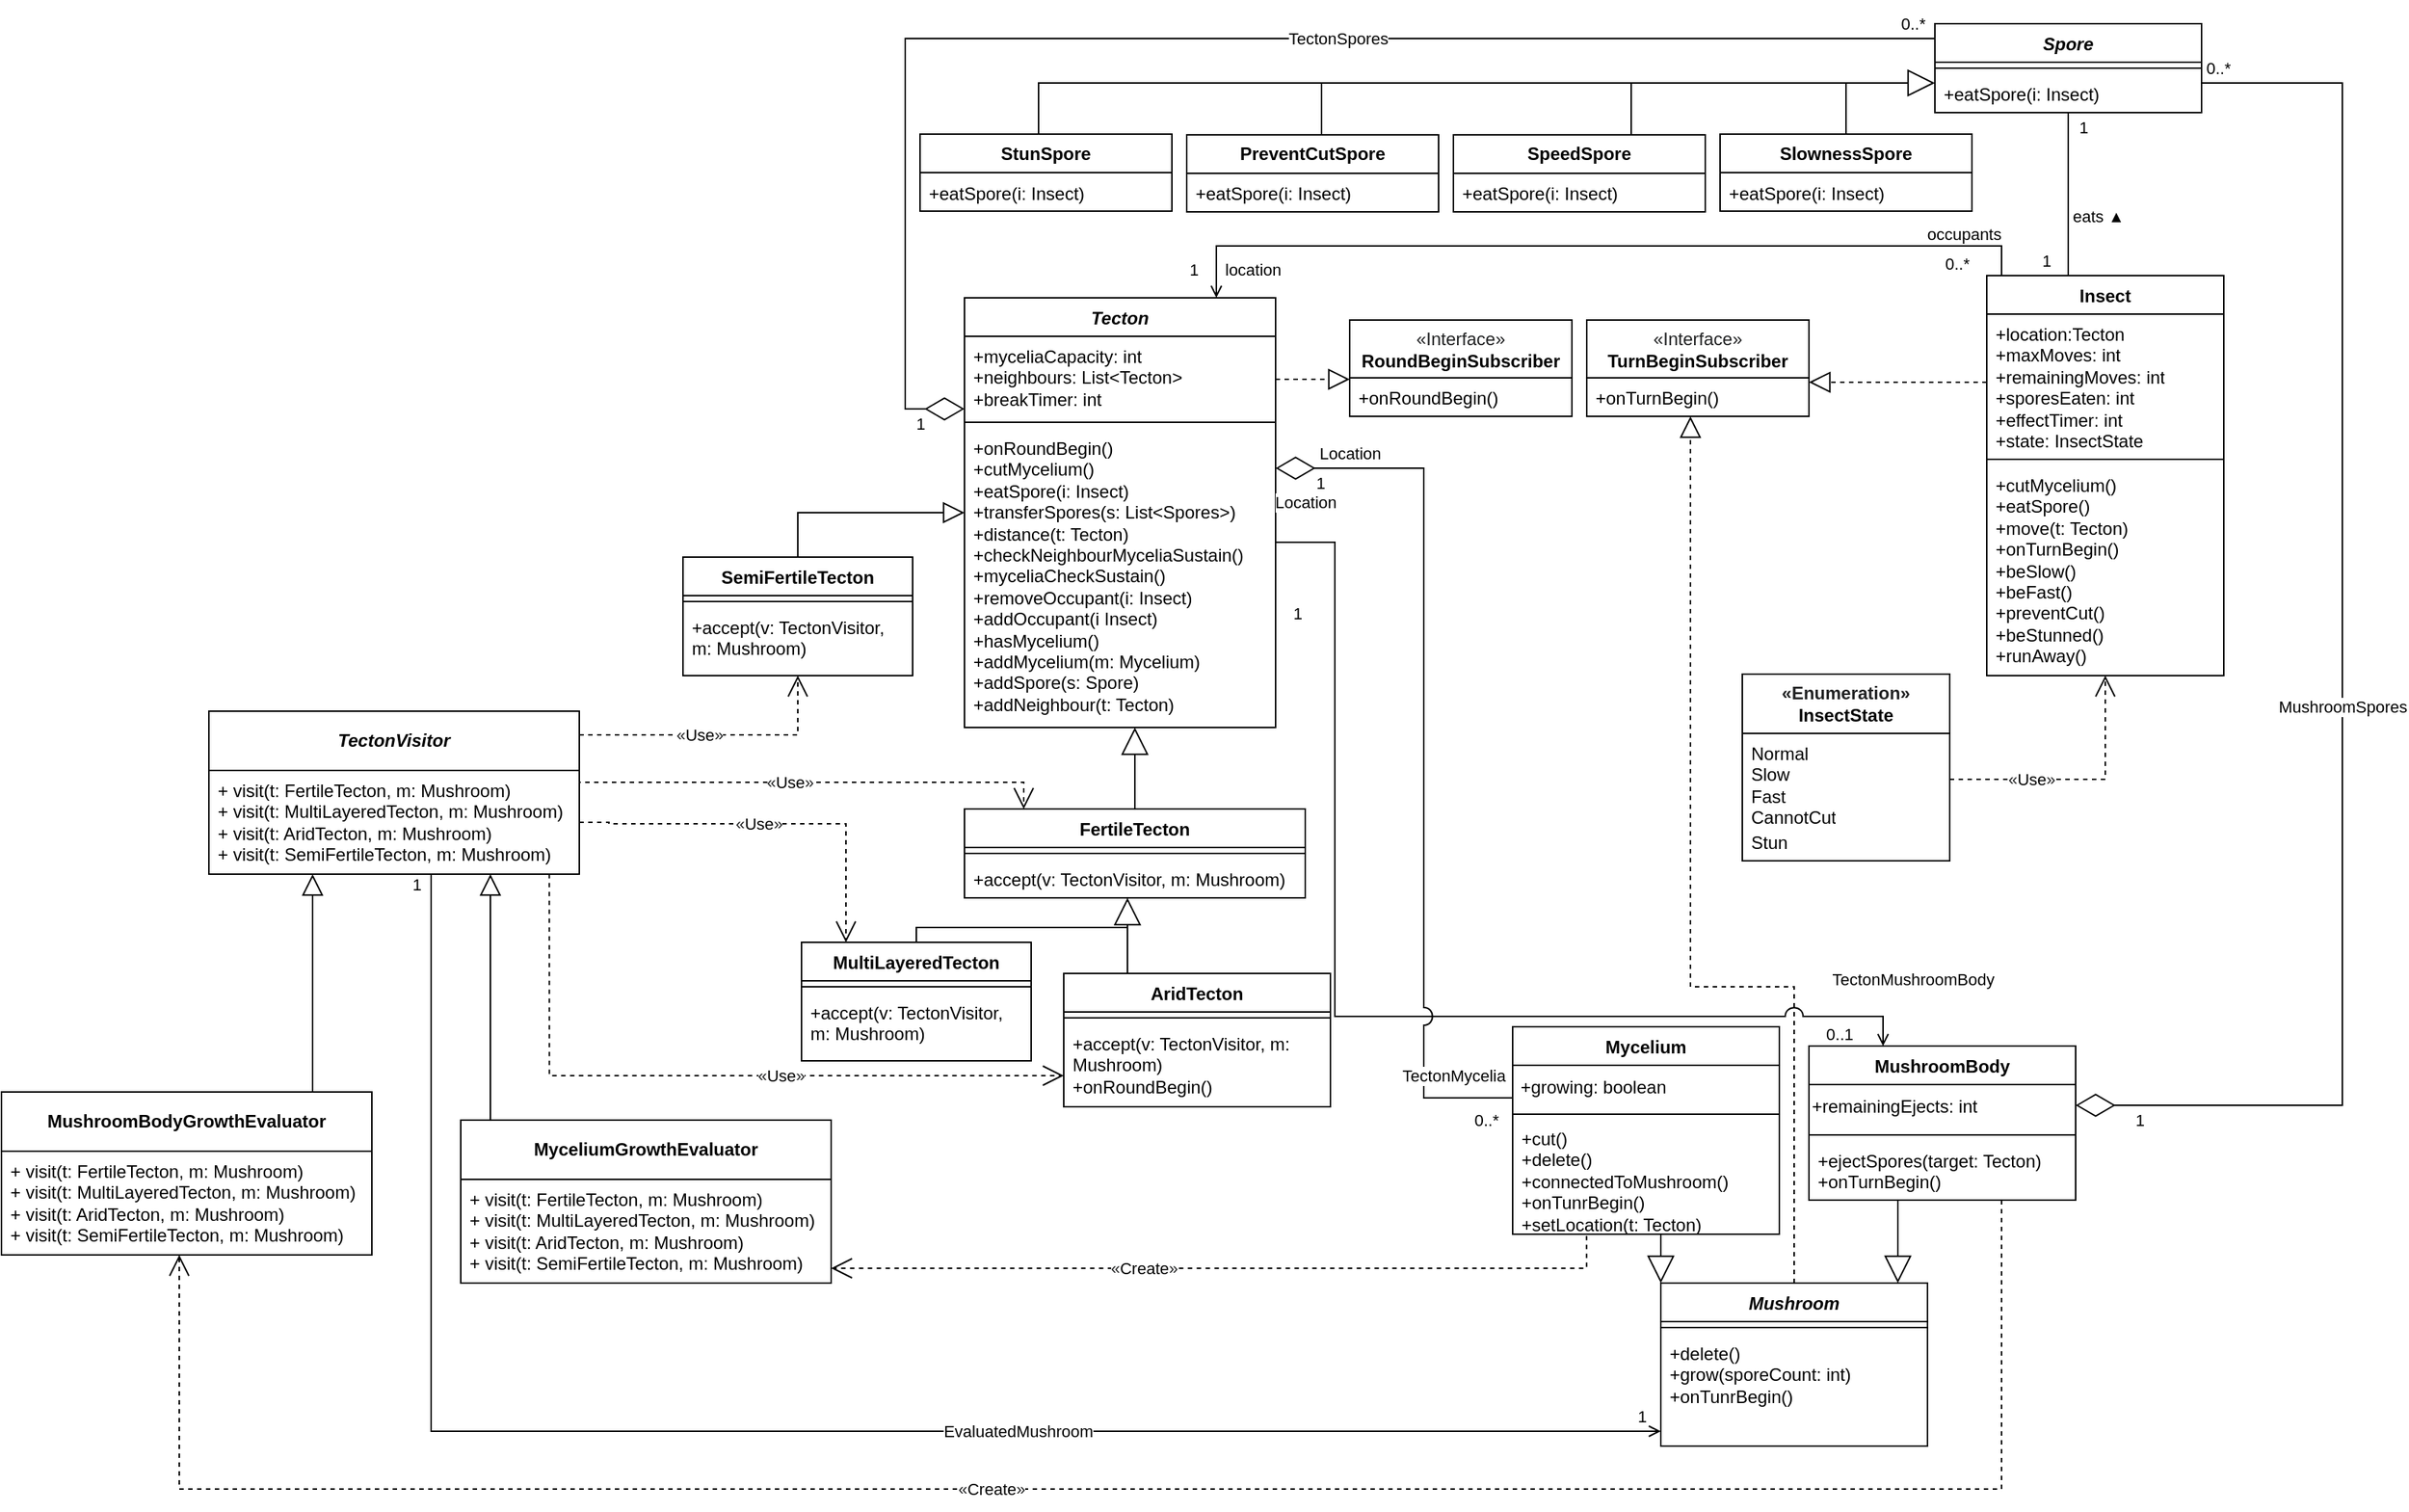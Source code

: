<mxfile version="26.1.1">
  <diagram name="1 oldal" id="JJt5xYzyaVMyF8iJSXM5">
    <mxGraphModel grid="1" page="1" gridSize="10" guides="1" tooltips="1" connect="1" arrows="1" fold="1" pageScale="1" pageWidth="827" pageHeight="1169" math="0" shadow="0">
      <root>
        <mxCell id="0" />
        <mxCell id="1" parent="0" />
        <mxCell id="vjhniqQhDacA8CHbRB0J-123" value="&lt;i style=&quot;&quot;&gt;Tecton&lt;/i&gt;" style="swimlane;fontStyle=1;align=center;verticalAlign=top;childLayout=stackLayout;horizontal=1;startSize=26;horizontalStack=0;resizeParent=1;resizeParentMax=0;resizeLast=0;collapsible=1;marginBottom=0;whiteSpace=wrap;html=1;" vertex="1" parent="1">
          <mxGeometry x="1480" y="655" width="210" height="290" as="geometry">
            <mxRectangle x="240" y="190" width="80" height="30" as="alternateBounds" />
          </mxGeometry>
        </mxCell>
        <mxCell id="vjhniqQhDacA8CHbRB0J-124" value="&lt;div&gt;+myceliaCapacity: int&lt;/div&gt;&lt;div&gt;+neighbours: List&amp;lt;Tecton&amp;gt;&lt;/div&gt;&lt;div&gt;+breakTimer: int&lt;/div&gt;" style="text;strokeColor=none;fillColor=none;align=left;verticalAlign=top;spacingLeft=4;spacingRight=4;overflow=hidden;rotatable=0;points=[[0,0.5],[1,0.5]];portConstraint=eastwest;whiteSpace=wrap;html=1;" vertex="1" parent="vjhniqQhDacA8CHbRB0J-123">
          <mxGeometry y="26" width="210" height="54" as="geometry" />
        </mxCell>
        <mxCell id="vjhniqQhDacA8CHbRB0J-125" value="" style="line;strokeWidth=1;fillColor=none;align=left;verticalAlign=middle;spacingTop=-1;spacingLeft=3;spacingRight=3;rotatable=0;labelPosition=right;points=[];portConstraint=eastwest;strokeColor=inherit;" vertex="1" parent="vjhniqQhDacA8CHbRB0J-123">
          <mxGeometry y="80" width="210" height="8" as="geometry" />
        </mxCell>
        <mxCell id="vjhniqQhDacA8CHbRB0J-126" value="&lt;div&gt;+onRoundBegin()&lt;/div&gt;&lt;div&gt;+cutMycelium()&lt;/div&gt;&lt;div&gt;+eatSpore(i: Insect)&lt;/div&gt;&lt;div&gt;+transferSpores(s: List&amp;lt;Spores&amp;gt;)&lt;/div&gt;&lt;div&gt;+distance(t: Tecton)&lt;/div&gt;&lt;div&gt;+checkNeighbourMyceliaSustain()&lt;/div&gt;&lt;div&gt;+myceliaCheckSustain()&lt;/div&gt;&lt;div&gt;+removeOccupant(i: Insect)&lt;/div&gt;&lt;div&gt;+addOccupant(i Insect)&lt;/div&gt;&lt;div&gt;+hasMycelium()&lt;/div&gt;&lt;div&gt;+addMycelium(m: Mycelium)&lt;/div&gt;&lt;div&gt;+addSpore(s: Spore)&lt;/div&gt;&lt;div&gt;+addNeighbour(t: Tecton)&lt;/div&gt;" style="text;strokeColor=none;fillColor=none;align=left;verticalAlign=top;spacingLeft=4;spacingRight=4;overflow=hidden;rotatable=0;points=[[0,0.5],[1,0.5]];portConstraint=eastwest;whiteSpace=wrap;html=1;" vertex="1" parent="vjhniqQhDacA8CHbRB0J-123">
          <mxGeometry y="88" width="210" height="202" as="geometry" />
        </mxCell>
        <mxCell id="vjhniqQhDacA8CHbRB0J-130" value="FertileTecton" style="swimlane;fontStyle=1;align=center;verticalAlign=top;childLayout=stackLayout;horizontal=1;startSize=26;horizontalStack=0;resizeParent=1;resizeParentMax=0;resizeLast=0;collapsible=1;marginBottom=0;whiteSpace=wrap;html=1;" vertex="1" parent="1">
          <mxGeometry x="1480" y="1000" width="230" height="60" as="geometry" />
        </mxCell>
        <mxCell id="vjhniqQhDacA8CHbRB0J-131" value="" style="line;strokeWidth=1;fillColor=none;align=left;verticalAlign=middle;spacingTop=-1;spacingLeft=3;spacingRight=3;rotatable=0;labelPosition=right;points=[];portConstraint=eastwest;strokeColor=inherit;" vertex="1" parent="vjhniqQhDacA8CHbRB0J-130">
          <mxGeometry y="26" width="230" height="8" as="geometry" />
        </mxCell>
        <mxCell id="vjhniqQhDacA8CHbRB0J-132" value="&lt;div&gt;+accept(v: TectonVisitor, m: Mushroom)&lt;/div&gt;" style="text;strokeColor=none;fillColor=none;align=left;verticalAlign=top;spacingLeft=4;spacingRight=4;overflow=hidden;rotatable=0;points=[[0,0.5],[1,0.5]];portConstraint=eastwest;whiteSpace=wrap;html=1;" vertex="1" parent="vjhniqQhDacA8CHbRB0J-130">
          <mxGeometry y="34" width="230" height="26" as="geometry" />
        </mxCell>
        <mxCell id="vjhniqQhDacA8CHbRB0J-134" value="" style="endArrow=block;endSize=16;endFill=0;html=1;rounded=0;edgeStyle=orthogonalEdgeStyle;" edge="1" parent="1" source="vjhniqQhDacA8CHbRB0J-130" target="vjhniqQhDacA8CHbRB0J-123">
          <mxGeometry width="160" relative="1" as="geometry">
            <mxPoint x="1404" y="773" as="sourcePoint" />
            <mxPoint x="1460" y="833" as="targetPoint" />
            <Array as="points">
              <mxPoint x="1580" y="922" />
              <mxPoint x="1580" y="922" />
            </Array>
          </mxGeometry>
        </mxCell>
        <mxCell id="vjhniqQhDacA8CHbRB0J-135" value="MultiLayeredTecton" style="swimlane;fontStyle=1;align=center;verticalAlign=top;childLayout=stackLayout;horizontal=1;startSize=26;horizontalStack=0;resizeParent=1;resizeParentMax=0;resizeLast=0;collapsible=1;marginBottom=0;whiteSpace=wrap;html=1;" vertex="1" parent="1">
          <mxGeometry x="1370" y="1090" width="155" height="80" as="geometry" />
        </mxCell>
        <mxCell id="vjhniqQhDacA8CHbRB0J-136" value="" style="line;strokeWidth=1;fillColor=none;align=left;verticalAlign=middle;spacingTop=-1;spacingLeft=3;spacingRight=3;rotatable=0;labelPosition=right;points=[];portConstraint=eastwest;strokeColor=inherit;" vertex="1" parent="vjhniqQhDacA8CHbRB0J-135">
          <mxGeometry y="26" width="155" height="8" as="geometry" />
        </mxCell>
        <mxCell id="vjhniqQhDacA8CHbRB0J-137" value="+accept(v: TectonVisitor, m: Mushroom)" style="text;strokeColor=none;fillColor=none;align=left;verticalAlign=top;spacingLeft=4;spacingRight=4;overflow=hidden;rotatable=0;points=[[0,0.5],[1,0.5]];portConstraint=eastwest;whiteSpace=wrap;html=1;" vertex="1" parent="vjhniqQhDacA8CHbRB0J-135">
          <mxGeometry y="34" width="155" height="46" as="geometry" />
        </mxCell>
        <mxCell id="vjhniqQhDacA8CHbRB0J-138" value="AridTecton" style="swimlane;fontStyle=1;align=center;verticalAlign=top;childLayout=stackLayout;horizontal=1;startSize=26;horizontalStack=0;resizeParent=1;resizeParentMax=0;resizeLast=0;collapsible=1;marginBottom=0;whiteSpace=wrap;html=1;" vertex="1" parent="1">
          <mxGeometry x="1547" y="1111" width="180" height="90" as="geometry" />
        </mxCell>
        <mxCell id="vjhniqQhDacA8CHbRB0J-139" value="" style="line;strokeWidth=1;fillColor=none;align=left;verticalAlign=middle;spacingTop=-1;spacingLeft=3;spacingRight=3;rotatable=0;labelPosition=right;points=[];portConstraint=eastwest;strokeColor=inherit;" vertex="1" parent="vjhniqQhDacA8CHbRB0J-138">
          <mxGeometry y="26" width="180" height="8" as="geometry" />
        </mxCell>
        <mxCell id="vjhniqQhDacA8CHbRB0J-140" value="&lt;div&gt;&lt;div&gt;+accept(v: TectonVisitor, m: Mushroom)&lt;/div&gt;&lt;/div&gt;&lt;div&gt;+onRoundBegin()&lt;/div&gt;&lt;div&gt;&lt;br&gt;&lt;/div&gt;" style="text;strokeColor=none;fillColor=none;align=left;verticalAlign=top;spacingLeft=4;spacingRight=4;overflow=hidden;rotatable=0;points=[[0,0.5],[1,0.5]];portConstraint=eastwest;whiteSpace=wrap;html=1;" vertex="1" parent="vjhniqQhDacA8CHbRB0J-138">
          <mxGeometry y="34" width="180" height="56" as="geometry" />
        </mxCell>
        <mxCell id="vjhniqQhDacA8CHbRB0J-141" value="" style="endArrow=block;endSize=16;endFill=0;html=1;rounded=0;edgeStyle=orthogonalEdgeStyle;" edge="1" parent="1" source="vjhniqQhDacA8CHbRB0J-138" target="vjhniqQhDacA8CHbRB0J-130">
          <mxGeometry width="160" relative="1" as="geometry">
            <mxPoint x="1545" y="1124" as="sourcePoint" />
            <mxPoint x="1555" y="1072" as="targetPoint" />
            <Array as="points">
              <mxPoint x="1590" y="1102" />
              <mxPoint x="1590" y="1102" />
            </Array>
          </mxGeometry>
        </mxCell>
        <mxCell id="vjhniqQhDacA8CHbRB0J-142" value="" style="endArrow=none;endSize=16;endFill=0;html=1;rounded=0;startFill=0;edgeStyle=orthogonalEdgeStyle;" edge="1" parent="1" source="vjhniqQhDacA8CHbRB0J-135">
          <mxGeometry x="0.003" width="160" relative="1" as="geometry">
            <mxPoint x="1335" y="1102" as="sourcePoint" />
            <mxPoint x="1590" y="1080" as="targetPoint" />
            <mxPoint as="offset" />
            <Array as="points">
              <mxPoint x="1447" y="1080" />
            </Array>
          </mxGeometry>
        </mxCell>
        <mxCell id="vjhniqQhDacA8CHbRB0J-143" style="edgeStyle=orthogonalEdgeStyle;rounded=0;orthogonalLoop=1;jettySize=auto;html=1;exitX=0.5;exitY=1;exitDx=0;exitDy=0;" edge="1" parent="1">
          <mxGeometry relative="1" as="geometry">
            <mxPoint x="2055" y="1011.0" as="sourcePoint" />
            <mxPoint x="2055" y="1011.0" as="targetPoint" />
          </mxGeometry>
        </mxCell>
        <mxCell id="vjhniqQhDacA8CHbRB0J-144" value="Mycelium" style="swimlane;fontStyle=1;align=center;verticalAlign=top;childLayout=stackLayout;horizontal=1;startSize=26;horizontalStack=0;resizeParent=1;resizeParentMax=0;resizeLast=0;collapsible=1;marginBottom=0;whiteSpace=wrap;html=1;" vertex="1" parent="1">
          <mxGeometry x="1850" y="1147" width="180" height="140" as="geometry" />
        </mxCell>
        <mxCell id="IOsGtsC2Vo_H5-VLN_qF-1" value="&lt;div align=&quot;left&quot;&gt;&amp;nbsp;+growing: boolean&lt;/div&gt;" style="text;html=1;align=left;verticalAlign=middle;resizable=0;points=[];autosize=1;strokeColor=none;fillColor=none;" vertex="1" parent="vjhniqQhDacA8CHbRB0J-144">
          <mxGeometry y="26" width="180" height="30" as="geometry" />
        </mxCell>
        <mxCell id="vjhniqQhDacA8CHbRB0J-145" value="" style="line;strokeWidth=1;fillColor=none;align=left;verticalAlign=middle;spacingTop=-1;spacingLeft=3;spacingRight=3;rotatable=0;labelPosition=right;points=[];portConstraint=eastwest;strokeColor=inherit;" vertex="1" parent="vjhniqQhDacA8CHbRB0J-144">
          <mxGeometry y="56" width="180" height="6" as="geometry" />
        </mxCell>
        <mxCell id="vjhniqQhDacA8CHbRB0J-146" value="&lt;div&gt;+cut()&lt;/div&gt;&lt;div&gt;+delete()&lt;/div&gt;&lt;div&gt;+connectedToMushroom()&lt;/div&gt;&lt;div&gt;+onTunrBegin()&lt;/div&gt;&lt;div&gt;+setLocation(t: Tecton)&lt;/div&gt;&lt;div&gt;&lt;br&gt;&lt;/div&gt;&lt;div&gt;&lt;br&gt;&lt;/div&gt;" style="text;strokeColor=none;fillColor=none;align=left;verticalAlign=top;spacingLeft=4;spacingRight=4;overflow=hidden;rotatable=0;points=[[0,0.5],[1,0.5]];portConstraint=eastwest;whiteSpace=wrap;html=1;" vertex="1" parent="vjhniqQhDacA8CHbRB0J-144">
          <mxGeometry y="62" width="180" height="78" as="geometry" />
        </mxCell>
        <mxCell id="vjhniqQhDacA8CHbRB0J-147" value="MushroomBody" style="swimlane;fontStyle=1;align=center;verticalAlign=top;childLayout=stackLayout;horizontal=1;startSize=26;horizontalStack=0;resizeParent=1;resizeParentMax=0;resizeLast=0;collapsible=1;marginBottom=0;whiteSpace=wrap;html=1;" vertex="1" parent="1">
          <mxGeometry x="2050" y="1160" width="180" height="104" as="geometry" />
        </mxCell>
        <mxCell id="MW0wBxwSJ_RHP9YVrrTt-3" value="+remainingEjects: int" style="text;html=1;align=left;verticalAlign=middle;resizable=0;points=[];autosize=1;strokeColor=none;fillColor=none;fontSize=12;" vertex="1" parent="vjhniqQhDacA8CHbRB0J-147">
          <mxGeometry y="26" width="180" height="30" as="geometry" />
        </mxCell>
        <mxCell id="vjhniqQhDacA8CHbRB0J-149" value="" style="line;strokeWidth=1;fillColor=none;align=left;verticalAlign=middle;spacingTop=-1;spacingLeft=3;spacingRight=3;rotatable=0;labelPosition=right;points=[];portConstraint=eastwest;strokeColor=inherit;" vertex="1" parent="vjhniqQhDacA8CHbRB0J-147">
          <mxGeometry y="56" width="180" height="8" as="geometry" />
        </mxCell>
        <mxCell id="vjhniqQhDacA8CHbRB0J-150" value="&lt;div&gt;+ejectSpores(target: Tecton)&lt;/div&gt;&lt;div&gt;+onTurnBegin()&lt;/div&gt;&lt;div&gt;&lt;br&gt;&lt;/div&gt;" style="text;strokeColor=none;fillColor=none;align=left;verticalAlign=top;spacingLeft=4;spacingRight=4;overflow=hidden;rotatable=0;points=[[0,0.5],[1,0.5]];portConstraint=eastwest;whiteSpace=wrap;html=1;" vertex="1" parent="vjhniqQhDacA8CHbRB0J-147">
          <mxGeometry y="64" width="180" height="40" as="geometry" />
        </mxCell>
        <mxCell id="vjhniqQhDacA8CHbRB0J-151" value="&lt;i&gt;Spore&lt;/i&gt;" style="swimlane;fontStyle=1;align=center;verticalAlign=top;childLayout=stackLayout;horizontal=1;startSize=26;horizontalStack=0;resizeParent=1;resizeParentMax=0;resizeLast=0;collapsible=1;marginBottom=0;whiteSpace=wrap;html=1;" vertex="1" parent="1">
          <mxGeometry x="2135" y="470" width="180" height="60" as="geometry">
            <mxRectangle x="2135" y="470" width="70" height="30" as="alternateBounds" />
          </mxGeometry>
        </mxCell>
        <mxCell id="vjhniqQhDacA8CHbRB0J-152" value="" style="line;strokeWidth=1;fillColor=none;align=left;verticalAlign=middle;spacingTop=-1;spacingLeft=3;spacingRight=3;rotatable=0;labelPosition=right;points=[];portConstraint=eastwest;strokeColor=inherit;" vertex="1" parent="vjhniqQhDacA8CHbRB0J-151">
          <mxGeometry y="26" width="180" height="8" as="geometry" />
        </mxCell>
        <mxCell id="vjhniqQhDacA8CHbRB0J-153" value="+eatSpore(i: Insect)" style="text;strokeColor=none;fillColor=none;align=left;verticalAlign=top;spacingLeft=4;spacingRight=4;overflow=hidden;rotatable=0;points=[[0,0.5],[1,0.5]];portConstraint=eastwest;whiteSpace=wrap;html=1;" vertex="1" parent="vjhniqQhDacA8CHbRB0J-151">
          <mxGeometry y="34" width="180" height="26" as="geometry" />
        </mxCell>
        <mxCell id="vjhniqQhDacA8CHbRB0J-154" value="Insect" style="swimlane;fontStyle=1;align=center;verticalAlign=top;childLayout=stackLayout;horizontal=1;startSize=26;horizontalStack=0;resizeParent=1;resizeParentMax=0;resizeLast=0;collapsible=1;marginBottom=0;whiteSpace=wrap;html=1;" vertex="1" parent="1">
          <mxGeometry x="2170" y="640" width="160" height="270" as="geometry" />
        </mxCell>
        <mxCell id="vjhniqQhDacA8CHbRB0J-155" value="&lt;div&gt;+location:Tecton&lt;/div&gt;&lt;div&gt;+maxMoves: int&lt;/div&gt;&lt;div&gt;+remainingMoves: int&lt;/div&gt;&lt;div&gt;+sporesEaten: int&lt;/div&gt;&lt;div&gt;+effectTimer: int&lt;/div&gt;&lt;div&gt;+state: InsectState&lt;/div&gt;" style="text;strokeColor=none;fillColor=none;align=left;verticalAlign=top;spacingLeft=4;spacingRight=4;overflow=hidden;rotatable=0;points=[[0,0.5],[1,0.5]];portConstraint=eastwest;whiteSpace=wrap;html=1;" vertex="1" parent="vjhniqQhDacA8CHbRB0J-154">
          <mxGeometry y="26" width="160" height="94" as="geometry" />
        </mxCell>
        <mxCell id="vjhniqQhDacA8CHbRB0J-156" value="" style="line;strokeWidth=1;fillColor=none;align=left;verticalAlign=middle;spacingTop=-1;spacingLeft=3;spacingRight=3;rotatable=0;labelPosition=right;points=[];portConstraint=eastwest;strokeColor=inherit;" vertex="1" parent="vjhniqQhDacA8CHbRB0J-154">
          <mxGeometry y="120" width="160" height="8" as="geometry" />
        </mxCell>
        <mxCell id="vjhniqQhDacA8CHbRB0J-157" value="+cutMycelium()&lt;div&gt;+eatSpore()&lt;/div&gt;&lt;div&gt;+move(t: Tecton)&lt;/div&gt;&lt;div&gt;+onTurnBegin()&lt;/div&gt;&lt;div&gt;+beSlow()&lt;/div&gt;&lt;div&gt;+beFast()&lt;/div&gt;&lt;div&gt;+preventCut()&lt;/div&gt;&lt;div&gt;+beStunned()&lt;/div&gt;&lt;div&gt;+runAway()&lt;/div&gt;" style="text;strokeColor=none;fillColor=none;align=left;verticalAlign=top;spacingLeft=4;spacingRight=4;overflow=hidden;rotatable=0;points=[[0,0.5],[1,0.5]];portConstraint=eastwest;whiteSpace=wrap;html=1;" vertex="1" parent="vjhniqQhDacA8CHbRB0J-154">
          <mxGeometry y="128" width="160" height="142" as="geometry" />
        </mxCell>
        <mxCell id="vjhniqQhDacA8CHbRB0J-158" value="&lt;font style=&quot;font-weight: 700;&quot;&gt;&lt;span style=&quot;font-weight: 400; color: rgb(32, 33, 34); font-family: sans-serif; text-align: start; background-color: rgb(255, 255, 255);&quot;&gt;«&lt;/span&gt;&lt;span style=&quot;color: rgb(32, 33, 34); font-family: sans-serif; text-align: start; background-color: rgb(255, 255, 255); font-weight: 400;&quot;&gt;Interface&lt;/span&gt;&lt;span style=&quot;font-weight: 400; color: rgb(32, 33, 34); font-family: sans-serif; text-align: start; background-color: rgb(255, 255, 255);&quot;&gt;»&lt;/span&gt;&lt;/font&gt;&lt;div style=&quot;font-weight: 700; text-align: start;&quot;&gt;&lt;font face=&quot;sans-serif&quot;&gt;&lt;span style=&quot;background-color: rgb(255, 255, 255);&quot;&gt;TurnBeginSubscriber&lt;/span&gt;&lt;/font&gt;&lt;/div&gt;" style="swimlane;fontStyle=0;childLayout=stackLayout;horizontal=1;startSize=39;fillColor=none;horizontalStack=0;resizeParent=1;resizeParentMax=0;resizeLast=0;collapsible=1;marginBottom=0;whiteSpace=wrap;html=1;" vertex="1" parent="1">
          <mxGeometry x="1900" y="670" width="150" height="65" as="geometry" />
        </mxCell>
        <mxCell id="vjhniqQhDacA8CHbRB0J-159" value="+onTurnBegin()" style="text;strokeColor=none;fillColor=none;align=left;verticalAlign=top;spacingLeft=4;spacingRight=4;overflow=hidden;rotatable=0;points=[[0,0.5],[1,0.5]];portConstraint=eastwest;whiteSpace=wrap;html=1;" vertex="1" parent="vjhniqQhDacA8CHbRB0J-158">
          <mxGeometry y="39" width="150" height="26" as="geometry" />
        </mxCell>
        <mxCell id="vjhniqQhDacA8CHbRB0J-160" value="" style="endArrow=block;dashed=1;endFill=0;endSize=12;html=1;rounded=0;edgeStyle=orthogonalEdgeStyle;" edge="1" parent="1" source="vjhniqQhDacA8CHbRB0J-123" target="vjhniqQhDacA8CHbRB0J-184">
          <mxGeometry width="160" relative="1" as="geometry">
            <mxPoint x="1690" y="591" as="sourcePoint" />
            <mxPoint x="1580" y="740" as="targetPoint" />
            <Array as="points">
              <mxPoint x="1710" y="710" />
              <mxPoint x="1710" y="710" />
            </Array>
          </mxGeometry>
        </mxCell>
        <mxCell id="vjhniqQhDacA8CHbRB0J-161" value="" style="endArrow=block;dashed=1;endFill=0;endSize=12;html=1;rounded=0;edgeStyle=orthogonalEdgeStyle;jumpStyle=arc;jumpSize=12;" edge="1" parent="1" source="vKOiAcxIJ5L3KXaA3-O--42" target="vjhniqQhDacA8CHbRB0J-159">
          <mxGeometry width="160" relative="1" as="geometry">
            <mxPoint x="2150" y="1080" as="sourcePoint" />
            <mxPoint x="2410" y="1021" as="targetPoint" />
            <Array as="points">
              <mxPoint x="2040" y="1120" />
              <mxPoint x="1970" y="1120" />
            </Array>
          </mxGeometry>
        </mxCell>
        <mxCell id="vjhniqQhDacA8CHbRB0J-162" value="" style="endArrow=diamondThin;endFill=0;endSize=24;html=1;rounded=0;edgeStyle=orthogonalEdgeStyle;" edge="1" parent="1">
          <mxGeometry width="160" relative="1" as="geometry">
            <mxPoint x="2315" y="530" as="sourcePoint" />
            <mxPoint x="2230" y="1200" as="targetPoint" />
            <Array as="points">
              <mxPoint x="2315" y="510" />
              <mxPoint x="2410" y="510" />
              <mxPoint x="2410" y="1200" />
            </Array>
          </mxGeometry>
        </mxCell>
        <mxCell id="vKOiAcxIJ5L3KXaA3-O--15" value="MushroomSpores" style="edgeLabel;html=1;align=center;verticalAlign=middle;resizable=0;points=[];" vertex="1" connectable="0" parent="vjhniqQhDacA8CHbRB0J-162">
          <mxGeometry x="-0.19" y="5" relative="1" as="geometry">
            <mxPoint x="-5" y="137" as="offset" />
          </mxGeometry>
        </mxCell>
        <mxCell id="MW0wBxwSJ_RHP9YVrrTt-6" value="1" style="edgeLabel;html=1;align=center;verticalAlign=middle;resizable=0;points=[];" connectable="0" vertex="1" parent="vjhniqQhDacA8CHbRB0J-162">
          <mxGeometry x="0.702" y="-2" relative="1" as="geometry">
            <mxPoint x="-104" y="12" as="offset" />
          </mxGeometry>
        </mxCell>
        <mxCell id="MW0wBxwSJ_RHP9YVrrTt-7" value="0..*" style="edgeLabel;html=1;align=center;verticalAlign=middle;resizable=0;points=[];" connectable="0" vertex="1" parent="vjhniqQhDacA8CHbRB0J-162">
          <mxGeometry x="-0.938" y="-3" relative="1" as="geometry">
            <mxPoint y="-13" as="offset" />
          </mxGeometry>
        </mxCell>
        <mxCell id="vjhniqQhDacA8CHbRB0J-163" value="" style="endArrow=block;dashed=1;endFill=0;html=1;rounded=0;jumpStyle=arc;jumpSize=12;endSize=12;fontStyle=0;edgeStyle=orthogonalEdgeStyle;" edge="1" parent="1" source="vjhniqQhDacA8CHbRB0J-154" target="vjhniqQhDacA8CHbRB0J-158">
          <mxGeometry width="160" relative="1" as="geometry">
            <mxPoint x="2390" y="1110" as="sourcePoint" />
            <mxPoint x="1990" y="730" as="targetPoint" />
            <Array as="points">
              <mxPoint x="2140" y="712" />
              <mxPoint x="2140" y="712" />
            </Array>
          </mxGeometry>
        </mxCell>
        <mxCell id="vjhniqQhDacA8CHbRB0J-164" value="" style="endArrow=diamondThin;endFill=0;endSize=24;html=1;rounded=0;edgeStyle=orthogonalEdgeStyle;jumpStyle=arc;jumpSize=12;" edge="1" parent="1" source="vjhniqQhDacA8CHbRB0J-151" target="vjhniqQhDacA8CHbRB0J-123">
          <mxGeometry width="160" relative="1" as="geometry">
            <mxPoint x="2550" y="615" as="sourcePoint" />
            <mxPoint x="1415" y="661" as="targetPoint" />
            <Array as="points">
              <mxPoint x="1440" y="480" />
              <mxPoint x="1440" y="730" />
            </Array>
          </mxGeometry>
        </mxCell>
        <mxCell id="vKOiAcxIJ5L3KXaA3-O--14" value="TectonSpores" style="edgeLabel;html=1;align=center;verticalAlign=middle;resizable=0;points=[];" vertex="1" connectable="0" parent="vjhniqQhDacA8CHbRB0J-164">
          <mxGeometry x="-0.182" y="2" relative="1" as="geometry">
            <mxPoint y="-2" as="offset" />
          </mxGeometry>
        </mxCell>
        <mxCell id="MW0wBxwSJ_RHP9YVrrTt-9" value="0..*" style="edgeLabel;html=1;align=center;verticalAlign=middle;resizable=0;points=[];" connectable="0" vertex="1" parent="vjhniqQhDacA8CHbRB0J-164">
          <mxGeometry x="-0.838" y="-4" relative="1" as="geometry">
            <mxPoint x="65" y="-6" as="offset" />
          </mxGeometry>
        </mxCell>
        <mxCell id="MW0wBxwSJ_RHP9YVrrTt-10" value="1" style="edgeLabel;html=1;align=center;verticalAlign=middle;resizable=0;points=[];" connectable="0" vertex="1" parent="vjhniqQhDacA8CHbRB0J-164">
          <mxGeometry x="0.825" y="-1" relative="1" as="geometry">
            <mxPoint x="11" y="56" as="offset" />
          </mxGeometry>
        </mxCell>
        <mxCell id="vjhniqQhDacA8CHbRB0J-166" value="&lt;div&gt;&lt;b&gt;&lt;i&gt;TectonVisitor&lt;/i&gt;&lt;/b&gt;&lt;/div&gt;" style="swimlane;fontStyle=0;childLayout=stackLayout;horizontal=1;startSize=40;fillColor=none;horizontalStack=0;resizeParent=1;resizeParentMax=0;resizeLast=0;collapsible=1;marginBottom=0;whiteSpace=wrap;html=1;" vertex="1" parent="1">
          <mxGeometry x="970" y="934" width="250" height="110" as="geometry" />
        </mxCell>
        <mxCell id="vjhniqQhDacA8CHbRB0J-168" value="+ visit(t: FertileTecton, m: Mushroom)&lt;div&gt;+ visit(t: MultiLayeredTecton,&amp;nbsp;&lt;span style=&quot;color: light-dark(rgb(0, 0, 0), rgb(255, 255, 255)); background-color: transparent;&quot;&gt;m: Mushroom&lt;/span&gt;&lt;span style=&quot;color: light-dark(rgb(0, 0, 0), rgb(255, 255, 255)); background-color: transparent;&quot;&gt;)&lt;/span&gt;&lt;/div&gt;&lt;div&gt;+ visit(t: AridTecton, m: Mushroom)&lt;span style=&quot;color: light-dark(rgb(0, 0, 0), rgb(255, 255, 255)); background-color: transparent;&quot;&gt;&lt;/span&gt;&lt;/div&gt;&lt;div&gt;+ visit(t: SemiFertileTecton, m: Mushroom)&lt;/div&gt;" style="text;strokeColor=none;fillColor=none;align=left;verticalAlign=top;spacingLeft=4;spacingRight=4;overflow=hidden;rotatable=0;points=[[0,0.5],[1,0.5]];portConstraint=eastwest;whiteSpace=wrap;html=1;" vertex="1" parent="vjhniqQhDacA8CHbRB0J-166">
          <mxGeometry y="40" width="250" height="70" as="geometry" />
        </mxCell>
        <mxCell id="vjhniqQhDacA8CHbRB0J-173" value="" style="endArrow=open;html=1;edgeStyle=orthogonalEdgeStyle;rounded=0;endFill=0;exitX=1;exitY=0.5;exitDx=0;exitDy=0;jumpStyle=arc;jumpSize=12;" edge="1" parent="1" source="vjhniqQhDacA8CHbRB0J-126" target="vjhniqQhDacA8CHbRB0J-147">
          <mxGeometry relative="1" as="geometry">
            <mxPoint x="1570" y="770" as="sourcePoint" />
            <mxPoint x="1850" y="990" as="targetPoint" />
            <Array as="points">
              <mxPoint x="1690" y="820" />
              <mxPoint x="1730" y="820" />
              <mxPoint x="1730" y="1140" />
              <mxPoint x="2100" y="1140" />
            </Array>
          </mxGeometry>
        </mxCell>
        <mxCell id="vjhniqQhDacA8CHbRB0J-174" value="1" style="edgeLabel;resizable=0;html=1;align=left;verticalAlign=bottom;" connectable="0" vertex="1" parent="vjhniqQhDacA8CHbRB0J-173">
          <mxGeometry x="-1" relative="1" as="geometry">
            <mxPoint x="10" y="32" as="offset" />
          </mxGeometry>
        </mxCell>
        <mxCell id="vjhniqQhDacA8CHbRB0J-175" value="0..1" style="edgeLabel;resizable=0;html=1;align=right;verticalAlign=bottom;" connectable="0" vertex="1" parent="vjhniqQhDacA8CHbRB0J-173">
          <mxGeometry x="1" relative="1" as="geometry">
            <mxPoint x="-20" as="offset" />
          </mxGeometry>
        </mxCell>
        <mxCell id="vKOiAcxIJ5L3KXaA3-O--13" value="TectonMushroomBody" style="edgeLabel;html=1;align=center;verticalAlign=middle;resizable=0;points=[];" vertex="1" connectable="0" parent="vjhniqQhDacA8CHbRB0J-173">
          <mxGeometry x="-0.524" y="-2" relative="1" as="geometry">
            <mxPoint x="392" y="175" as="offset" />
          </mxGeometry>
        </mxCell>
        <mxCell id="nwVug6jm9DKtMcMspLVA-3" value="Location" style="edgeLabel;html=1;align=center;verticalAlign=middle;resizable=0;points=[];" connectable="0" vertex="1" parent="vjhniqQhDacA8CHbRB0J-173">
          <mxGeometry x="-0.764" y="2" relative="1" as="geometry">
            <mxPoint x="-22" y="-55" as="offset" />
          </mxGeometry>
        </mxCell>
        <mxCell id="vjhniqQhDacA8CHbRB0J-176" value="" style="endArrow=diamondThin;endFill=0;endSize=24;html=1;rounded=0;edgeStyle=orthogonalEdgeStyle;jumpStyle=arc;jumpSize=12;" edge="1" parent="1" source="vjhniqQhDacA8CHbRB0J-144" target="vjhniqQhDacA8CHbRB0J-123">
          <mxGeometry width="160" relative="1" as="geometry">
            <mxPoint x="1660" y="1030" as="sourcePoint" />
            <mxPoint x="1820" y="1030" as="targetPoint" />
            <Array as="points">
              <mxPoint x="1790" y="1195" />
              <mxPoint x="1790" y="770" />
            </Array>
          </mxGeometry>
        </mxCell>
        <mxCell id="vKOiAcxIJ5L3KXaA3-O--12" value="TectonMycelia" style="edgeLabel;html=1;align=center;verticalAlign=middle;resizable=0;points=[];" vertex="1" connectable="0" parent="vjhniqQhDacA8CHbRB0J-176">
          <mxGeometry x="0.085" y="2" relative="1" as="geometry">
            <mxPoint x="22" y="242" as="offset" />
          </mxGeometry>
        </mxCell>
        <mxCell id="MW0wBxwSJ_RHP9YVrrTt-4" value="1" style="edgeLabel;html=1;align=center;verticalAlign=middle;resizable=0;points=[];" connectable="0" vertex="1" parent="vjhniqQhDacA8CHbRB0J-176">
          <mxGeometry x="0.395" y="-3" relative="1" as="geometry">
            <mxPoint x="-73" y="-67" as="offset" />
          </mxGeometry>
        </mxCell>
        <mxCell id="MW0wBxwSJ_RHP9YVrrTt-5" value="0..*" style="edgeLabel;html=1;align=center;verticalAlign=middle;resizable=0;points=[];" connectable="0" vertex="1" parent="vjhniqQhDacA8CHbRB0J-176">
          <mxGeometry x="-0.939" y="-2" relative="1" as="geometry">
            <mxPoint y="17" as="offset" />
          </mxGeometry>
        </mxCell>
        <mxCell id="nwVug6jm9DKtMcMspLVA-1" value="Location" style="edgeLabel;html=1;align=center;verticalAlign=middle;resizable=0;points=[];" connectable="0" vertex="1" parent="vjhniqQhDacA8CHbRB0J-176">
          <mxGeometry x="0.805" y="2" relative="1" as="geometry">
            <mxPoint x="-7" y="-12" as="offset" />
          </mxGeometry>
        </mxCell>
        <mxCell id="vjhniqQhDacA8CHbRB0J-177" value="" style="endArrow=none;html=1;edgeStyle=orthogonalEdgeStyle;rounded=0;startArrow=open;startFill=0;" edge="1" parent="1" source="vjhniqQhDacA8CHbRB0J-123" target="vjhniqQhDacA8CHbRB0J-154">
          <mxGeometry relative="1" as="geometry">
            <mxPoint x="1560" y="950" as="sourcePoint" />
            <mxPoint x="1720" y="950" as="targetPoint" />
            <Array as="points">
              <mxPoint x="1650" y="620" />
              <mxPoint x="2180" y="620" />
            </Array>
          </mxGeometry>
        </mxCell>
        <mxCell id="vjhniqQhDacA8CHbRB0J-178" value="location" style="edgeLabel;resizable=0;html=1;align=left;verticalAlign=bottom;" connectable="0" vertex="1" parent="vjhniqQhDacA8CHbRB0J-177">
          <mxGeometry x="-1" relative="1" as="geometry">
            <mxPoint x="4" y="-11" as="offset" />
          </mxGeometry>
        </mxCell>
        <mxCell id="vjhniqQhDacA8CHbRB0J-179" value="occupants" style="edgeLabel;resizable=0;html=1;align=right;verticalAlign=bottom;" connectable="0" vertex="1" parent="vjhniqQhDacA8CHbRB0J-177">
          <mxGeometry x="1" relative="1" as="geometry">
            <mxPoint y="-20" as="offset" />
          </mxGeometry>
        </mxCell>
        <mxCell id="vjhniqQhDacA8CHbRB0J-180" value="1" style="edgeLabel;resizable=0;html=1;align=left;verticalAlign=bottom;" connectable="0" vertex="1" parent="vjhniqQhDacA8CHbRB0J-177">
          <mxGeometry x="-1" relative="1" as="geometry">
            <mxPoint x="-20" y="-11" as="offset" />
          </mxGeometry>
        </mxCell>
        <mxCell id="vjhniqQhDacA8CHbRB0J-181" value="0..*" style="edgeLabel;resizable=0;html=1;align=left;verticalAlign=bottom;" connectable="0" vertex="1" parent="vjhniqQhDacA8CHbRB0J-177">
          <mxGeometry x="-1" relative="1" as="geometry">
            <mxPoint x="490" y="-15" as="offset" />
          </mxGeometry>
        </mxCell>
        <mxCell id="vjhniqQhDacA8CHbRB0J-184" value="&lt;font style=&quot;font-weight: 700;&quot;&gt;&lt;span style=&quot;font-weight: 400; color: rgb(32, 33, 34); font-family: sans-serif; text-align: start; background-color: rgb(255, 255, 255);&quot;&gt;«&lt;/span&gt;&lt;span style=&quot;color: rgb(32, 33, 34); font-family: sans-serif; text-align: start; background-color: rgb(255, 255, 255); font-weight: 400;&quot;&gt;Interface&lt;/span&gt;&lt;span style=&quot;font-weight: 400; color: rgb(32, 33, 34); font-family: sans-serif; text-align: start; background-color: rgb(255, 255, 255);&quot;&gt;»&lt;/span&gt;&lt;/font&gt;&lt;div style=&quot;font-weight: 700; text-align: start;&quot;&gt;&lt;font face=&quot;sans-serif&quot;&gt;&lt;span style=&quot;background-color: rgb(255, 255, 255);&quot;&gt;RoundBeginSubscriber&lt;/span&gt;&lt;/font&gt;&lt;/div&gt;" style="swimlane;fontStyle=0;childLayout=stackLayout;horizontal=1;startSize=39;fillColor=none;horizontalStack=0;resizeParent=1;resizeParentMax=0;resizeLast=0;collapsible=1;marginBottom=0;whiteSpace=wrap;html=1;" vertex="1" parent="1">
          <mxGeometry x="1740" y="670" width="150" height="65" as="geometry" />
        </mxCell>
        <mxCell id="vjhniqQhDacA8CHbRB0J-185" value="+onRoundBegin()" style="text;strokeColor=none;fillColor=none;align=left;verticalAlign=top;spacingLeft=4;spacingRight=4;overflow=hidden;rotatable=0;points=[[0,0.5],[1,0.5]];portConstraint=eastwest;whiteSpace=wrap;html=1;" vertex="1" parent="vjhniqQhDacA8CHbRB0J-184">
          <mxGeometry y="39" width="150" height="26" as="geometry" />
        </mxCell>
        <mxCell id="vjhniqQhDacA8CHbRB0J-207" value="&lt;div&gt;&lt;b&gt;SlownessSpore&lt;/b&gt;&lt;/div&gt;" style="swimlane;fontStyle=0;childLayout=stackLayout;horizontal=1;startSize=26;fillColor=none;horizontalStack=0;resizeParent=1;resizeParentMax=0;resizeLast=0;collapsible=1;marginBottom=0;whiteSpace=wrap;html=1;" vertex="1" parent="1">
          <mxGeometry x="1990" y="544.5" width="170" height="52" as="geometry" />
        </mxCell>
        <mxCell id="vjhniqQhDacA8CHbRB0J-208" value="+eatSpore(i: Insect)" style="text;strokeColor=none;fillColor=none;align=left;verticalAlign=top;spacingLeft=4;spacingRight=4;overflow=hidden;rotatable=0;points=[[0,0.5],[1,0.5]];portConstraint=eastwest;whiteSpace=wrap;html=1;" vertex="1" parent="vjhniqQhDacA8CHbRB0J-207">
          <mxGeometry y="26" width="170" height="26" as="geometry" />
        </mxCell>
        <mxCell id="vjhniqQhDacA8CHbRB0J-209" value="&lt;div&gt;&lt;b&gt;SpeedSpore&lt;/b&gt;&lt;/div&gt;" style="swimlane;fontStyle=0;childLayout=stackLayout;horizontal=1;startSize=26;fillColor=none;horizontalStack=0;resizeParent=1;resizeParentMax=0;resizeLast=0;collapsible=1;marginBottom=0;whiteSpace=wrap;html=1;" vertex="1" parent="1">
          <mxGeometry x="1810" y="545" width="170" height="52" as="geometry" />
        </mxCell>
        <mxCell id="vjhniqQhDacA8CHbRB0J-210" value="+eatSpore(i: Insect)" style="text;strokeColor=none;fillColor=none;align=left;verticalAlign=top;spacingLeft=4;spacingRight=4;overflow=hidden;rotatable=0;points=[[0,0.5],[1,0.5]];portConstraint=eastwest;whiteSpace=wrap;html=1;" vertex="1" parent="vjhniqQhDacA8CHbRB0J-209">
          <mxGeometry y="26" width="170" height="26" as="geometry" />
        </mxCell>
        <mxCell id="vjhniqQhDacA8CHbRB0J-211" value="&lt;div&gt;&lt;b&gt;PreventCutSpore&lt;/b&gt;&lt;/div&gt;" style="swimlane;fontStyle=0;childLayout=stackLayout;horizontal=1;startSize=26;fillColor=none;horizontalStack=0;resizeParent=1;resizeParentMax=0;resizeLast=0;collapsible=1;marginBottom=0;whiteSpace=wrap;html=1;" vertex="1" parent="1">
          <mxGeometry x="1630" y="545" width="170" height="52" as="geometry" />
        </mxCell>
        <mxCell id="vjhniqQhDacA8CHbRB0J-212" value="+eatSpore(i: Insect)" style="text;strokeColor=none;fillColor=none;align=left;verticalAlign=top;spacingLeft=4;spacingRight=4;overflow=hidden;rotatable=0;points=[[0,0.5],[1,0.5]];portConstraint=eastwest;whiteSpace=wrap;html=1;" vertex="1" parent="vjhniqQhDacA8CHbRB0J-211">
          <mxGeometry y="26" width="170" height="26" as="geometry" />
        </mxCell>
        <mxCell id="vjhniqQhDacA8CHbRB0J-213" value="&lt;div&gt;&lt;b&gt;StunSpore&lt;/b&gt;&lt;/div&gt;" style="swimlane;fontStyle=0;childLayout=stackLayout;horizontal=1;startSize=26;fillColor=none;horizontalStack=0;resizeParent=1;resizeParentMax=0;resizeLast=0;collapsible=1;marginBottom=0;whiteSpace=wrap;html=1;" vertex="1" parent="1">
          <mxGeometry x="1450" y="544.5" width="170" height="52" as="geometry" />
        </mxCell>
        <mxCell id="vjhniqQhDacA8CHbRB0J-214" value="+eatSpore(i: Insect)" style="text;strokeColor=none;fillColor=none;align=left;verticalAlign=top;spacingLeft=4;spacingRight=4;overflow=hidden;rotatable=0;points=[[0,0.5],[1,0.5]];portConstraint=eastwest;whiteSpace=wrap;html=1;" vertex="1" parent="vjhniqQhDacA8CHbRB0J-213">
          <mxGeometry y="26" width="170" height="26" as="geometry" />
        </mxCell>
        <mxCell id="vjhniqQhDacA8CHbRB0J-215" value="" style="endArrow=block;endSize=16;endFill=0;html=1;rounded=0;edgeStyle=orthogonalEdgeStyle;" edge="1" parent="1" source="vjhniqQhDacA8CHbRB0J-209" target="vjhniqQhDacA8CHbRB0J-151">
          <mxGeometry width="160" relative="1" as="geometry">
            <mxPoint x="1825" y="540" as="sourcePoint" />
            <mxPoint x="2145" y="450" as="targetPoint" />
            <Array as="points">
              <mxPoint x="1930" y="510" />
            </Array>
          </mxGeometry>
        </mxCell>
        <mxCell id="vjhniqQhDacA8CHbRB0J-216" value="" style="endArrow=none;html=1;edgeStyle=orthogonalEdgeStyle;rounded=0;startArrow=none;startFill=0;endFill=0;" edge="1" parent="1" source="vjhniqQhDacA8CHbRB0J-154" target="vjhniqQhDacA8CHbRB0J-151">
          <mxGeometry relative="1" as="geometry">
            <mxPoint x="1780" y="650" as="sourcePoint" />
            <mxPoint x="1940" y="650" as="targetPoint" />
            <Array as="points">
              <mxPoint x="2225" y="610" />
              <mxPoint x="2225" y="610" />
            </Array>
          </mxGeometry>
        </mxCell>
        <mxCell id="vjhniqQhDacA8CHbRB0J-217" value="eats ▲" style="edgeLabel;html=1;align=center;verticalAlign=middle;resizable=0;points=[];" vertex="1" connectable="0" parent="vjhniqQhDacA8CHbRB0J-216">
          <mxGeometry x="0.015" y="-3" relative="1" as="geometry">
            <mxPoint x="17" y="16" as="offset" />
          </mxGeometry>
        </mxCell>
        <mxCell id="vjhniqQhDacA8CHbRB0J-218" value="&lt;div&gt;1&lt;/div&gt;" style="edgeLabel;html=1;align=center;verticalAlign=middle;resizable=0;points=[];" vertex="1" connectable="0" parent="vjhniqQhDacA8CHbRB0J-216">
          <mxGeometry x="0.658" y="-2" relative="1" as="geometry">
            <mxPoint x="8" y="-9" as="offset" />
          </mxGeometry>
        </mxCell>
        <mxCell id="vjhniqQhDacA8CHbRB0J-219" value="&lt;div&gt;1&lt;/div&gt;" style="edgeLabel;html=1;align=center;verticalAlign=middle;resizable=0;points=[];" vertex="1" connectable="0" parent="vjhniqQhDacA8CHbRB0J-216">
          <mxGeometry x="0.658" y="-2" relative="1" as="geometry">
            <mxPoint x="-17" y="81" as="offset" />
          </mxGeometry>
        </mxCell>
        <mxCell id="vjhniqQhDacA8CHbRB0J-220" value="" style="endArrow=block;endFill=0;endSize=12;html=1;rounded=0;edgeStyle=orthogonalEdgeStyle;" edge="1" parent="1" source="vjhniqQhDacA8CHbRB0J-235" target="vjhniqQhDacA8CHbRB0J-166">
          <mxGeometry width="160" relative="1" as="geometry">
            <mxPoint x="944.96" y="854" as="sourcePoint" />
            <mxPoint x="1060.003" y="935" as="targetPoint" />
            <Array as="points">
              <mxPoint x="1040" y="1120" />
              <mxPoint x="1040" y="1120" />
            </Array>
          </mxGeometry>
        </mxCell>
        <mxCell id="vjhniqQhDacA8CHbRB0J-221" value="SemiFertileTecton" style="swimlane;fontStyle=1;align=center;verticalAlign=top;childLayout=stackLayout;horizontal=1;startSize=26;horizontalStack=0;resizeParent=1;resizeParentMax=0;resizeLast=0;collapsible=1;marginBottom=0;whiteSpace=wrap;html=1;" vertex="1" parent="1">
          <mxGeometry x="1290" y="830" width="155" height="80" as="geometry" />
        </mxCell>
        <mxCell id="vjhniqQhDacA8CHbRB0J-222" value="" style="line;strokeWidth=1;fillColor=none;align=left;verticalAlign=middle;spacingTop=-1;spacingLeft=3;spacingRight=3;rotatable=0;labelPosition=right;points=[];portConstraint=eastwest;strokeColor=inherit;" vertex="1" parent="vjhniqQhDacA8CHbRB0J-221">
          <mxGeometry y="26" width="155" height="8" as="geometry" />
        </mxCell>
        <mxCell id="vjhniqQhDacA8CHbRB0J-223" value="+accept(v: TectonVisitor, m: Mushroom)" style="text;strokeColor=none;fillColor=none;align=left;verticalAlign=top;spacingLeft=4;spacingRight=4;overflow=hidden;rotatable=0;points=[[0,0.5],[1,0.5]];portConstraint=eastwest;whiteSpace=wrap;html=1;" vertex="1" parent="vjhniqQhDacA8CHbRB0J-221">
          <mxGeometry y="34" width="155" height="46" as="geometry" />
        </mxCell>
        <mxCell id="vjhniqQhDacA8CHbRB0J-225" value="&lt;span style=&quot;color: rgb(32, 33, 34); font-family: sans-serif; text-align: start;&quot;&gt;«&lt;/span&gt;Use&lt;span style=&quot;color: rgb(32, 33, 34); font-family: sans-serif; text-align: start;&quot;&gt;»&lt;/span&gt;" style="endArrow=open;endSize=12;dashed=1;html=1;rounded=0;edgeStyle=orthogonalEdgeStyle;" edge="1" parent="1" target="vjhniqQhDacA8CHbRB0J-130">
          <mxGeometry x="-0.103" width="160" relative="1" as="geometry">
            <mxPoint x="1220" y="980" as="sourcePoint" />
            <mxPoint x="1480" y="982" as="targetPoint" />
            <Array as="points">
              <mxPoint x="1220" y="982" />
              <mxPoint x="1520" y="982" />
            </Array>
            <mxPoint as="offset" />
          </mxGeometry>
        </mxCell>
        <mxCell id="vjhniqQhDacA8CHbRB0J-226" value="&lt;span style=&quot;color: rgb(32, 33, 34); font-family: sans-serif; text-align: start;&quot;&gt;«&lt;/span&gt;Use&lt;span style=&quot;color: rgb(32, 33, 34); font-family: sans-serif; text-align: start;&quot;&gt;»&lt;/span&gt;" style="endArrow=open;endSize=12;dashed=1;html=1;rounded=0;edgeStyle=orthogonalEdgeStyle;" edge="1" parent="1" source="vjhniqQhDacA8CHbRB0J-166" target="vjhniqQhDacA8CHbRB0J-221">
          <mxGeometry x="-0.143" width="160" relative="1" as="geometry">
            <mxPoint x="1110" y="944" as="sourcePoint" />
            <mxPoint x="1260" y="801" as="targetPoint" />
            <Array as="points">
              <mxPoint x="1250" y="950" />
              <mxPoint x="1250" y="950" />
            </Array>
            <mxPoint as="offset" />
          </mxGeometry>
        </mxCell>
        <mxCell id="vjhniqQhDacA8CHbRB0J-227" value="&lt;span style=&quot;color: rgb(32, 33, 34); font-family: sans-serif; text-align: start;&quot;&gt;«&lt;/span&gt;Use&lt;span style=&quot;color: rgb(32, 33, 34); font-family: sans-serif; text-align: start;&quot;&gt;»&lt;/span&gt;" style="endArrow=open;endSize=12;dashed=1;html=1;rounded=0;edgeStyle=orthogonalEdgeStyle;exitX=1;exitY=0.5;exitDx=0;exitDy=0;" edge="1" parent="1" source="vjhniqQhDacA8CHbRB0J-168" target="vjhniqQhDacA8CHbRB0J-135">
          <mxGeometry x="-0.066" width="160" relative="1" as="geometry">
            <mxPoint x="1230" y="1010" as="sourcePoint" />
            <mxPoint x="1420" y="1008" as="targetPoint" />
            <Array as="points">
              <mxPoint x="1240" y="1010" />
              <mxPoint x="1400" y="1010" />
            </Array>
            <mxPoint as="offset" />
          </mxGeometry>
        </mxCell>
        <mxCell id="vjhniqQhDacA8CHbRB0J-228" value="&lt;span style=&quot;color: rgb(32, 33, 34); font-family: sans-serif; text-align: start;&quot;&gt;«&lt;/span&gt;Use&lt;span style=&quot;color: rgb(32, 33, 34); font-family: sans-serif; text-align: start;&quot;&gt;»&lt;/span&gt;" style="endArrow=open;endSize=12;dashed=1;html=1;rounded=0;edgeStyle=orthogonalEdgeStyle;exitX=0.919;exitY=0.999;exitDx=0;exitDy=0;exitPerimeter=0;" edge="1" parent="1" source="vjhniqQhDacA8CHbRB0J-168" target="vjhniqQhDacA8CHbRB0J-138">
          <mxGeometry x="0.21" width="160" relative="1" as="geometry">
            <mxPoint x="1200" y="1050" as="sourcePoint" />
            <mxPoint x="1630" y="1166.988" as="targetPoint" />
            <Array as="points">
              <mxPoint x="1200" y="1180" />
            </Array>
            <mxPoint as="offset" />
          </mxGeometry>
        </mxCell>
        <mxCell id="vjhniqQhDacA8CHbRB0J-229" value="&lt;strong data-end=&quot;171&quot; data-start=&quot;144&quot;&gt;MyceliumGrowthEvaluator&lt;/strong&gt; " style="swimlane;fontStyle=0;childLayout=stackLayout;horizontal=1;startSize=40;fillColor=none;horizontalStack=0;resizeParent=1;resizeParentMax=0;resizeLast=0;collapsible=1;marginBottom=0;whiteSpace=wrap;html=1;" vertex="1" parent="1">
          <mxGeometry x="1140" y="1210" width="250" height="110" as="geometry" />
        </mxCell>
        <mxCell id="vjhniqQhDacA8CHbRB0J-231" value="+ visit(t: FertileTecton, m: Mushroom)&lt;div&gt;+ visit(t: MultiLayeredTecton,&amp;nbsp;&lt;span style=&quot;color: light-dark(rgb(0, 0, 0), rgb(255, 255, 255)); background-color: transparent;&quot;&gt;m: Mushroom&lt;/span&gt;&lt;span style=&quot;color: light-dark(rgb(0, 0, 0), rgb(255, 255, 255)); background-color: transparent;&quot;&gt;)&lt;/span&gt;&lt;/div&gt;&lt;div&gt;+ visit(t: AridTecton, m: Mushroom)&lt;span style=&quot;color: light-dark(rgb(0, 0, 0), rgb(255, 255, 255)); background-color: transparent;&quot;&gt;&lt;/span&gt;&lt;/div&gt;&lt;div&gt;+ visit(t: SemiFertileTecton, m: Mushroom)&lt;/div&gt;" style="text;strokeColor=none;fillColor=none;align=left;verticalAlign=top;spacingLeft=4;spacingRight=4;overflow=hidden;rotatable=0;points=[[0,0.5],[1,0.5]];portConstraint=eastwest;whiteSpace=wrap;html=1;" vertex="1" parent="vjhniqQhDacA8CHbRB0J-229">
          <mxGeometry y="40" width="250" height="70" as="geometry" />
        </mxCell>
        <mxCell id="vjhniqQhDacA8CHbRB0J-235" value="&lt;strong data-end=&quot;171&quot; data-start=&quot;144&quot;&gt;MushroomBodyGrowthEvaluator&lt;/strong&gt; " style="swimlane;fontStyle=0;childLayout=stackLayout;horizontal=1;startSize=40;fillColor=none;horizontalStack=0;resizeParent=1;resizeParentMax=0;resizeLast=0;collapsible=1;marginBottom=0;whiteSpace=wrap;html=1;" vertex="1" parent="1">
          <mxGeometry x="830" y="1191" width="250" height="110" as="geometry" />
        </mxCell>
        <mxCell id="vjhniqQhDacA8CHbRB0J-237" value="+ visit(t: FertileTecton, m: Mushroom)&lt;div&gt;+ visit(t: MultiLayeredTecton,&amp;nbsp;&lt;span style=&quot;color: light-dark(rgb(0, 0, 0), rgb(255, 255, 255)); background-color: transparent;&quot;&gt;m: Mushroom&lt;/span&gt;&lt;span style=&quot;color: light-dark(rgb(0, 0, 0), rgb(255, 255, 255)); background-color: transparent;&quot;&gt;)&lt;/span&gt;&lt;/div&gt;&lt;div&gt;+ visit(t: AridTecton, m: Mushroom)&lt;span style=&quot;color: light-dark(rgb(0, 0, 0), rgb(255, 255, 255)); background-color: transparent;&quot;&gt;&lt;/span&gt;&lt;/div&gt;&lt;div&gt;+ visit(t: SemiFertileTecton, m: Mushroom)&lt;/div&gt;" style="text;strokeColor=none;fillColor=none;align=left;verticalAlign=top;spacingLeft=4;spacingRight=4;overflow=hidden;rotatable=0;points=[[0,0.5],[1,0.5]];portConstraint=eastwest;whiteSpace=wrap;html=1;" vertex="1" parent="vjhniqQhDacA8CHbRB0J-235">
          <mxGeometry y="40" width="250" height="70" as="geometry" />
        </mxCell>
        <mxCell id="vjhniqQhDacA8CHbRB0J-241" value="" style="endArrow=none;html=1;rounded=0;edgeStyle=orthogonalEdgeStyle;" edge="1" parent="1" target="vjhniqQhDacA8CHbRB0J-211">
          <mxGeometry width="50" height="50" relative="1" as="geometry">
            <mxPoint x="1930" y="510" as="sourcePoint" />
            <mxPoint x="2000" y="570" as="targetPoint" />
            <Array as="points">
              <mxPoint x="1721" y="510" />
            </Array>
          </mxGeometry>
        </mxCell>
        <mxCell id="vjhniqQhDacA8CHbRB0J-242" value="" style="endArrow=none;html=1;rounded=0;edgeStyle=orthogonalEdgeStyle;" edge="1" parent="1">
          <mxGeometry width="50" height="50" relative="1" as="geometry">
            <mxPoint x="1750" y="510" as="sourcePoint" />
            <mxPoint x="1530" y="545" as="targetPoint" />
            <Array as="points">
              <mxPoint x="1739" y="510" />
              <mxPoint x="1530" y="510" />
            </Array>
          </mxGeometry>
        </mxCell>
        <mxCell id="vjhniqQhDacA8CHbRB0J-243" value="" style="endArrow=none;html=1;rounded=0;" edge="1" parent="1" target="vjhniqQhDacA8CHbRB0J-207">
          <mxGeometry width="50" height="50" relative="1" as="geometry">
            <mxPoint x="2075" y="510" as="sourcePoint" />
            <mxPoint x="1731" y="555" as="targetPoint" />
          </mxGeometry>
        </mxCell>
        <mxCell id="vKOiAcxIJ5L3KXaA3-O--5" value="&lt;div&gt;&lt;div&gt;&lt;b&gt;&lt;font&gt;&lt;span style=&quot;color: rgb(32, 33, 34); font-family: sans-serif; text-align: start; background-color: rgb(255, 255, 255);&quot;&gt;«Enumeration&lt;/span&gt;&lt;span style=&quot;color: rgb(32, 33, 34); font-family: sans-serif; text-align: start; background-color: rgb(255, 255, 255);&quot;&gt;»&lt;/span&gt;&lt;/font&gt;&lt;/b&gt;&lt;/div&gt;&lt;/div&gt;&lt;div&gt;&lt;b&gt;InsectState&lt;/b&gt;&lt;/div&gt;" style="swimlane;fontStyle=0;childLayout=stackLayout;horizontal=1;startSize=40;fillColor=none;horizontalStack=0;resizeParent=1;resizeParentMax=0;resizeLast=0;collapsible=1;marginBottom=0;whiteSpace=wrap;html=1;" vertex="1" parent="1">
          <mxGeometry x="2005" y="909" width="140" height="126" as="geometry" />
        </mxCell>
        <mxCell id="vKOiAcxIJ5L3KXaA3-O--6" value="&lt;div&gt;Normal&lt;/div&gt;&lt;div&gt;Slow&lt;/div&gt;&lt;div&gt;Fast&lt;/div&gt;&lt;div&gt;CannotCut&lt;/div&gt;&lt;div&gt;Stun&lt;/div&gt;" style="text;strokeColor=none;fillColor=none;align=left;verticalAlign=top;spacingLeft=4;spacingRight=4;overflow=hidden;rotatable=0;points=[[0,0.5],[1,0.5]];portConstraint=eastwest;whiteSpace=wrap;html=1;" vertex="1" parent="vKOiAcxIJ5L3KXaA3-O--5">
          <mxGeometry y="40" width="140" height="60" as="geometry" />
        </mxCell>
        <mxCell id="vKOiAcxIJ5L3KXaA3-O--10" value="Stun" style="text;strokeColor=none;fillColor=none;align=left;verticalAlign=top;spacingLeft=4;spacingRight=4;overflow=hidden;rotatable=0;points=[[0,0.5],[1,0.5]];portConstraint=eastwest;whiteSpace=wrap;html=1;" vertex="1" parent="vKOiAcxIJ5L3KXaA3-O--5">
          <mxGeometry y="100" width="140" height="26" as="geometry" />
        </mxCell>
        <mxCell id="vKOiAcxIJ5L3KXaA3-O--11" value="&lt;span style=&quot;color: rgb(32, 33, 34); font-family: sans-serif; text-align: start;&quot;&gt;«&lt;/span&gt;Use&lt;span style=&quot;color: rgb(32, 33, 34); font-family: sans-serif; text-align: start;&quot;&gt;»&lt;/span&gt;" style="endArrow=open;endSize=12;dashed=1;html=1;rounded=0;edgeStyle=orthogonalEdgeStyle;" edge="1" parent="1" source="vKOiAcxIJ5L3KXaA3-O--5" target="vjhniqQhDacA8CHbRB0J-154">
          <mxGeometry x="-0.371" width="160" relative="1" as="geometry">
            <mxPoint x="2170" y="880" as="sourcePoint" />
            <mxPoint x="2330" y="880" as="targetPoint" />
            <Array as="points">
              <mxPoint x="2250" y="980" />
            </Array>
            <mxPoint as="offset" />
          </mxGeometry>
        </mxCell>
        <mxCell id="vKOiAcxIJ5L3KXaA3-O--36" value="" style="endArrow=open;endSize=12;dashed=1;html=1;rounded=0;edgeStyle=orthogonalEdgeStyle;exitX=0.277;exitY=1.015;exitDx=0;exitDy=0;exitPerimeter=0;" edge="1" parent="1" source="vjhniqQhDacA8CHbRB0J-146" target="vjhniqQhDacA8CHbRB0J-229">
          <mxGeometry x="0.129" y="-80" width="160" relative="1" as="geometry">
            <mxPoint x="1900" y="1230" as="sourcePoint" />
            <mxPoint x="1420" y="1310" as="targetPoint" />
            <Array as="points">
              <mxPoint x="1900" y="1310" />
            </Array>
            <mxPoint as="offset" />
          </mxGeometry>
        </mxCell>
        <mxCell id="vKOiAcxIJ5L3KXaA3-O--37" value="&lt;div&gt;&lt;font&gt;&lt;span style=&quot;color: rgb(32, 33, 34); font-family: sans-serif; text-align: start; background-color: rgb(255, 255, 255);&quot;&gt;«&lt;/span&gt;Create&lt;span style=&quot;color: rgb(32, 33, 34); font-family: sans-serif; text-align: start; background-color: rgb(255, 255, 255);&quot;&gt;»&lt;/span&gt;&lt;/font&gt;&lt;/div&gt;" style="edgeLabel;html=1;align=center;verticalAlign=middle;resizable=0;points=[];" vertex="1" connectable="0" parent="vKOiAcxIJ5L3KXaA3-O--36">
          <mxGeometry x="-0.003" y="2" relative="1" as="geometry">
            <mxPoint x="-56" y="-2" as="offset" />
          </mxGeometry>
        </mxCell>
        <mxCell id="vKOiAcxIJ5L3KXaA3-O--39" value="" style="endArrow=open;endSize=12;dashed=1;html=1;rounded=0;edgeStyle=orthogonalEdgeStyle;exitX=0.889;exitY=0.983;exitDx=0;exitDy=0;exitPerimeter=0;" edge="1" parent="1" target="vjhniqQhDacA8CHbRB0J-235">
          <mxGeometry x="0.129" y="-80" width="160" relative="1" as="geometry">
            <mxPoint x="2180.02" y="1264" as="sourcePoint" />
            <mxPoint x="950" y="1360" as="targetPoint" />
            <Array as="points">
              <mxPoint x="2180" y="1459" />
              <mxPoint x="950" y="1459" />
            </Array>
            <mxPoint as="offset" />
          </mxGeometry>
        </mxCell>
        <mxCell id="vKOiAcxIJ5L3KXaA3-O--40" value="&lt;div&gt;&lt;font&gt;&lt;span style=&quot;color: rgb(32, 33, 34); font-family: sans-serif; text-align: start; background-color: rgb(255, 255, 255);&quot;&gt;«&lt;/span&gt;Create&lt;span style=&quot;color: rgb(32, 33, 34); font-family: sans-serif; text-align: start; background-color: rgb(255, 255, 255);&quot;&gt;»&lt;/span&gt;&lt;/font&gt;&lt;/div&gt;" style="edgeLabel;html=1;align=center;verticalAlign=middle;resizable=0;points=[];" vertex="1" connectable="0" parent="vKOiAcxIJ5L3KXaA3-O--39">
          <mxGeometry x="-0.003" y="2" relative="1" as="geometry">
            <mxPoint x="-88" y="-2" as="offset" />
          </mxGeometry>
        </mxCell>
        <mxCell id="vKOiAcxIJ5L3KXaA3-O--42" value="&lt;i&gt;Mushroom&lt;/i&gt;" style="swimlane;fontStyle=1;align=center;verticalAlign=top;childLayout=stackLayout;horizontal=1;startSize=26;horizontalStack=0;resizeParent=1;resizeParentMax=0;resizeLast=0;collapsible=1;marginBottom=0;whiteSpace=wrap;html=1;" vertex="1" parent="1">
          <mxGeometry x="1950" y="1320" width="180" height="110" as="geometry" />
        </mxCell>
        <mxCell id="vKOiAcxIJ5L3KXaA3-O--43" value="" style="line;strokeWidth=1;fillColor=none;align=left;verticalAlign=middle;spacingTop=-1;spacingLeft=3;spacingRight=3;rotatable=0;labelPosition=right;points=[];portConstraint=eastwest;strokeColor=inherit;" vertex="1" parent="vKOiAcxIJ5L3KXaA3-O--42">
          <mxGeometry y="26" width="180" height="8" as="geometry" />
        </mxCell>
        <mxCell id="vKOiAcxIJ5L3KXaA3-O--44" value="&lt;div&gt;+delete()&lt;/div&gt;&lt;div&gt;+grow(sporeCount: int)&lt;/div&gt;&lt;div&gt;+onTunrBegin()&lt;/div&gt;" style="text;strokeColor=none;fillColor=none;align=left;verticalAlign=top;spacingLeft=4;spacingRight=4;overflow=hidden;rotatable=0;points=[[0,0.5],[1,0.5]];portConstraint=eastwest;whiteSpace=wrap;html=1;" vertex="1" parent="vKOiAcxIJ5L3KXaA3-O--42">
          <mxGeometry y="34" width="180" height="76" as="geometry" />
        </mxCell>
        <mxCell id="vKOiAcxIJ5L3KXaA3-O--45" value="" style="endArrow=block;endSize=16;endFill=0;html=1;rounded=0;edgeStyle=orthogonalEdgeStyle;" edge="1" parent="1" source="vjhniqQhDacA8CHbRB0J-144" target="vKOiAcxIJ5L3KXaA3-O--42">
          <mxGeometry width="160" relative="1" as="geometry">
            <mxPoint x="1600" y="1091" as="sourcePoint" />
            <mxPoint x="2040" y="1300" as="targetPoint" />
            <Array as="points">
              <mxPoint x="1970" y="1270" />
              <mxPoint x="1970" y="1270" />
            </Array>
          </mxGeometry>
        </mxCell>
        <mxCell id="vKOiAcxIJ5L3KXaA3-O--46" value="" style="endArrow=block;endSize=16;endFill=0;html=1;rounded=0;edgeStyle=orthogonalEdgeStyle;" edge="1" parent="1" source="vjhniqQhDacA8CHbRB0J-147" target="vKOiAcxIJ5L3KXaA3-O--42">
          <mxGeometry width="160" relative="1" as="geometry">
            <mxPoint x="1990" y="1330" as="sourcePoint" />
            <mxPoint x="1990" y="1240" as="targetPoint" />
            <Array as="points">
              <mxPoint x="2110" y="1270" />
              <mxPoint x="2110" y="1270" />
            </Array>
          </mxGeometry>
        </mxCell>
        <mxCell id="MW0wBxwSJ_RHP9YVrrTt-13" value="" style="endArrow=open;html=1;edgeStyle=orthogonalEdgeStyle;rounded=0;endFill=0;" edge="1" parent="1" source="vjhniqQhDacA8CHbRB0J-166" target="vKOiAcxIJ5L3KXaA3-O--42">
          <mxGeometry relative="1" as="geometry">
            <mxPoint x="1470" y="1270" as="sourcePoint" />
            <mxPoint x="1630" y="1270" as="targetPoint" />
            <Array as="points">
              <mxPoint x="1120" y="1420" />
              <mxPoint x="2040" y="1420" />
            </Array>
          </mxGeometry>
        </mxCell>
        <mxCell id="MW0wBxwSJ_RHP9YVrrTt-16" value="EvaluatedMushroom" style="edgeLabel;html=1;align=center;verticalAlign=middle;resizable=0;points=[];" connectable="0" vertex="1" parent="MW0wBxwSJ_RHP9YVrrTt-13">
          <mxGeometry x="0.01" y="-3" relative="1" as="geometry">
            <mxPoint x="163" y="-3" as="offset" />
          </mxGeometry>
        </mxCell>
        <mxCell id="MW0wBxwSJ_RHP9YVrrTt-17" value="1" style="edgeLabel;html=1;align=center;verticalAlign=middle;resizable=0;points=[];" connectable="0" vertex="1" parent="MW0wBxwSJ_RHP9YVrrTt-13">
          <mxGeometry x="0.967" y="-3" relative="1" as="geometry">
            <mxPoint x="7" y="-13" as="offset" />
          </mxGeometry>
        </mxCell>
        <mxCell id="MW0wBxwSJ_RHP9YVrrTt-18" value="1" style="edgeLabel;html=1;align=center;verticalAlign=middle;resizable=0;points=[];" connectable="0" vertex="1" parent="MW0wBxwSJ_RHP9YVrrTt-13">
          <mxGeometry x="-0.934" y="-2" relative="1" as="geometry">
            <mxPoint x="-8" y="-33" as="offset" />
          </mxGeometry>
        </mxCell>
        <mxCell id="MW0wBxwSJ_RHP9YVrrTt-19" value="" style="endArrow=block;endFill=0;endSize=12;html=1;rounded=0;edgeStyle=orthogonalEdgeStyle;" edge="1" parent="1" source="vjhniqQhDacA8CHbRB0J-221" target="vjhniqQhDacA8CHbRB0J-123">
          <mxGeometry width="160" relative="1" as="geometry">
            <mxPoint x="1470" y="890" as="sourcePoint" />
            <mxPoint x="1630" y="890" as="targetPoint" />
            <Array as="points">
              <mxPoint x="1368" y="800" />
            </Array>
          </mxGeometry>
        </mxCell>
        <mxCell id="vjhniqQhDacA8CHbRB0J-172" value="" style="endArrow=block;endFill=0;endSize=12;html=1;rounded=0;edgeStyle=orthogonalEdgeStyle;" edge="1" parent="1" source="vjhniqQhDacA8CHbRB0J-229" target="vjhniqQhDacA8CHbRB0J-166">
          <mxGeometry width="160" relative="1" as="geometry">
            <mxPoint x="1238" y="1273.5" as="sourcePoint" />
            <mxPoint x="1213" y="1062.5" as="targetPoint" />
            <Array as="points">
              <mxPoint x="1160" y="1200" />
              <mxPoint x="1160" y="1200" />
            </Array>
          </mxGeometry>
        </mxCell>
      </root>
    </mxGraphModel>
  </diagram>
</mxfile>
